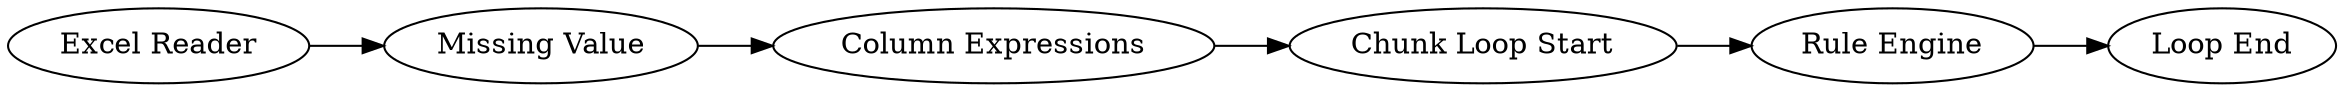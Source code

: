 digraph {
	4 -> 2
	1787 -> 1789
	1788 -> 1787
	2 -> 3
	3 -> 1788
	1787 [label="Rule Engine"]
	4 [label="Excel Reader"]
	1788 [label="Chunk Loop Start"]
	1789 [label="Loop End"]
	3 [label="Column Expressions"]
	2 [label="Missing Value"]
	rankdir=LR
}
